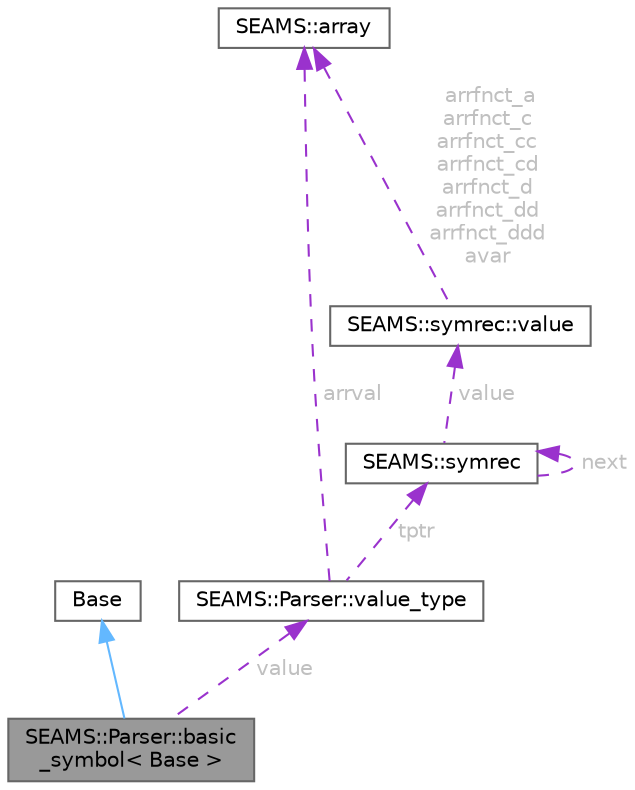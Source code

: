 digraph "SEAMS::Parser::basic_symbol&lt; Base &gt;"
{
 // LATEX_PDF_SIZE
  bgcolor="transparent";
  edge [fontname=Helvetica,fontsize=10,labelfontname=Helvetica,labelfontsize=10];
  node [fontname=Helvetica,fontsize=10,shape=box,height=0.2,width=0.4];
  Node1 [id="Node000001",label="SEAMS::Parser::basic\l_symbol\< Base \>",height=0.2,width=0.4,color="gray40", fillcolor="grey60", style="filled", fontcolor="black",tooltip=" "];
  Node2 -> Node1 [id="edge1_Node000001_Node000002",dir="back",color="steelblue1",style="solid",tooltip=" "];
  Node2 [id="Node000002",label="Base",height=0.2,width=0.4,color="gray40", fillcolor="white", style="filled",tooltip=" "];
  Node3 -> Node1 [id="edge2_Node000001_Node000003",dir="back",color="darkorchid3",style="dashed",tooltip=" ",label=" value",fontcolor="grey" ];
  Node3 [id="Node000003",label="SEAMS::Parser::value_type",height=0.2,width=0.4,color="gray40", fillcolor="white", style="filled",URL="$unionSEAMS_1_1Parser_1_1value__type.html",tooltip="Symbol semantic values."];
  Node4 -> Node3 [id="edge3_Node000003_Node000004",dir="back",color="darkorchid3",style="dashed",tooltip=" ",label=" tptr",fontcolor="grey" ];
  Node4 [id="Node000004",label="SEAMS::symrec",height=0.2,width=0.4,color="gray40", fillcolor="white", style="filled",URL="$structSEAMS_1_1symrec.html",tooltip=" "];
  Node5 -> Node4 [id="edge4_Node000004_Node000005",dir="back",color="darkorchid3",style="dashed",tooltip=" ",label=" value",fontcolor="grey" ];
  Node5 [id="Node000005",label="SEAMS::symrec::value",height=0.2,width=0.4,color="gray40", fillcolor="white", style="filled",URL="$structSEAMS_1_1symrec_1_1value.html",tooltip=" "];
  Node6 -> Node5 [id="edge5_Node000005_Node000006",dir="back",color="darkorchid3",style="dashed",tooltip=" ",label=" arrfnct_a\narrfnct_c\narrfnct_cc\narrfnct_cd\narrfnct_d\narrfnct_dd\narrfnct_ddd\navar",fontcolor="grey" ];
  Node6 [id="Node000006",label="SEAMS::array",height=0.2,width=0.4,color="gray40", fillcolor="white", style="filled",URL="$structSEAMS_1_1array.html",tooltip=" "];
  Node4 -> Node4 [id="edge6_Node000004_Node000004",dir="back",color="darkorchid3",style="dashed",tooltip=" ",label=" next",fontcolor="grey" ];
  Node6 -> Node3 [id="edge7_Node000003_Node000006",dir="back",color="darkorchid3",style="dashed",tooltip=" ",label=" arrval",fontcolor="grey" ];
}
